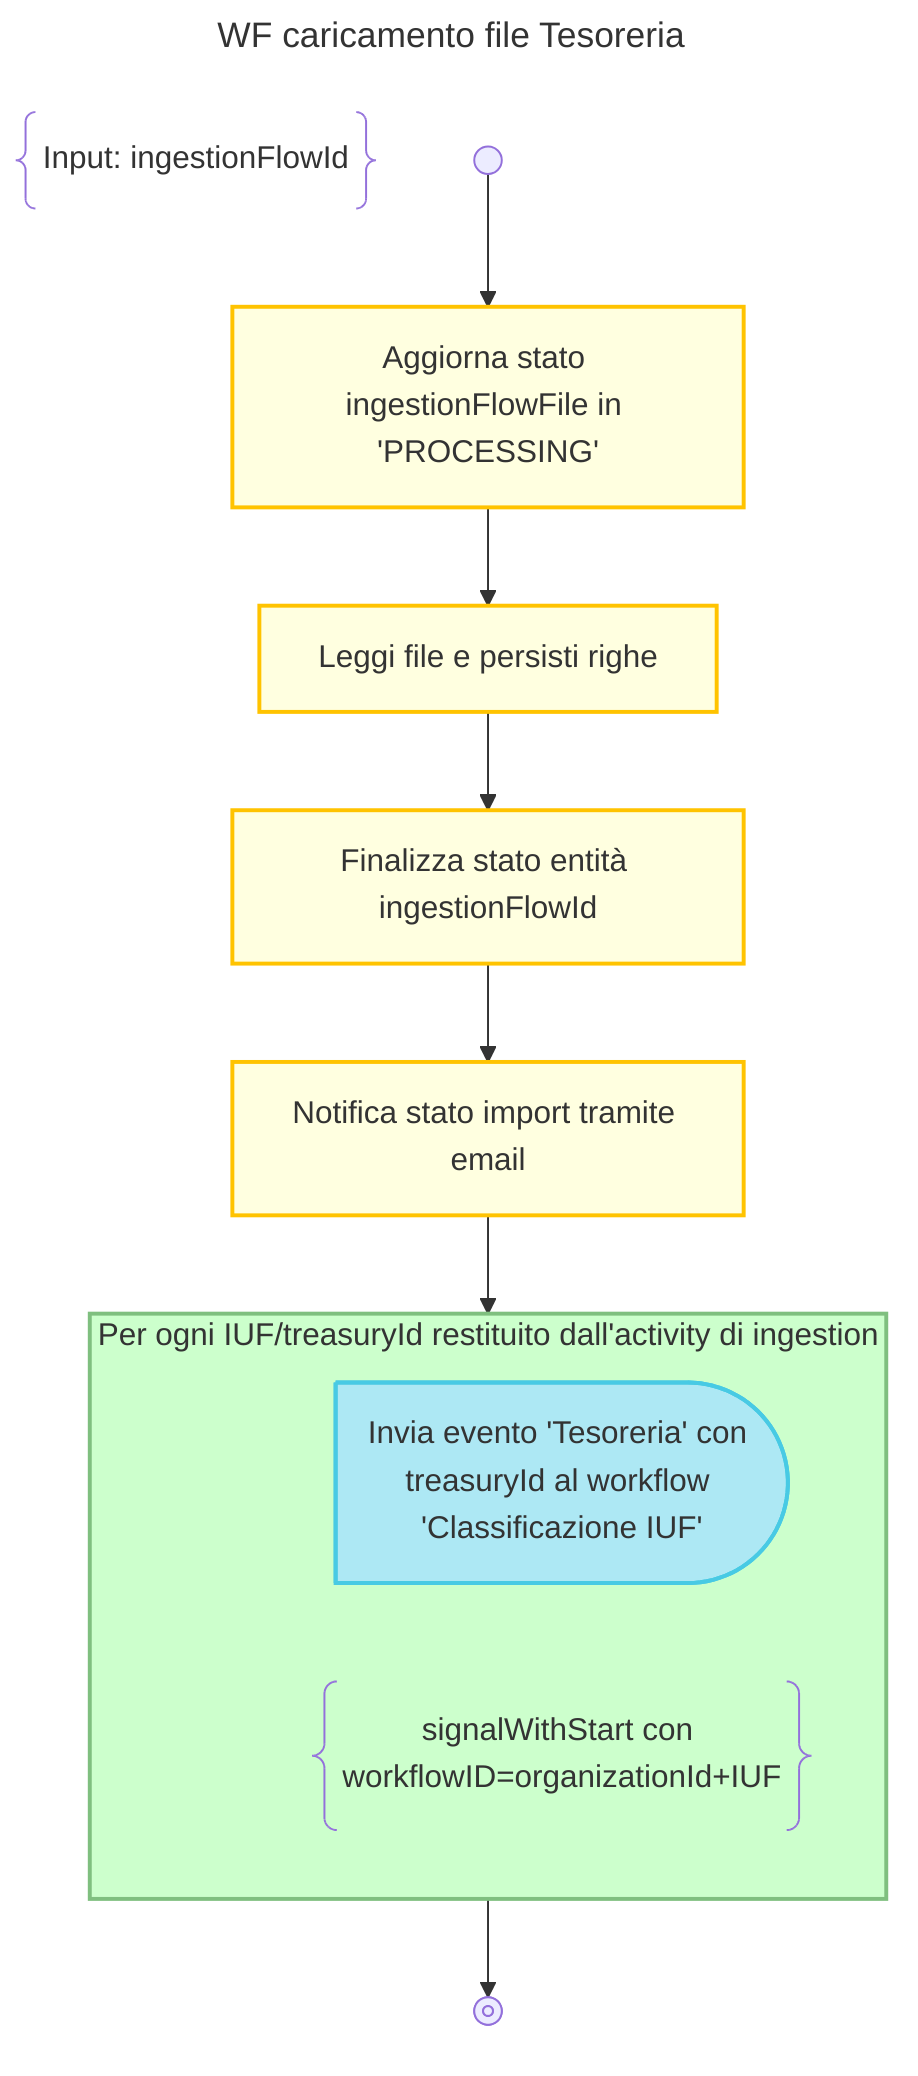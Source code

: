 ---
title: WF caricamento file Tesoreria
---
flowchart TD
    DESCRIPTION@{ shape: braces, label: "Input: ingestionFlowId" }
    START@{shape: start} -->
    UPDATE_STATUS_INELAB:::activity@{label: "Aggiorna stato ingestionFlowFile in 'PROCESSING'"} -->
    INGESTION:::activity@{label: "Leggi file e persisti righe"} -->
    UPDATE_STATUS_COMPLETE:::activity@{label: "Finalizza stato entità ingestionFlowId"} -->
    SEND_EMAIL:::activity@{label: "Notifica stato import tramite email"} -->

    LOOP

    subgraph LOOP["Per ogni IUF/treasuryId restituito dall'activity di ingestion"]

        %% dummy block added to have an empty line
        DUMMY:::disable-->SIGNAL
        linkStyle 5 display:none;

        SIGNAL:::send-signal@{shape: delay, label: "Invia evento 'Tesoreria' con treasuryId al workflow 'Classificazione IUF'"}
        NOTE@{ shape: braces, label: "signalWithStart con workflowID=organizationId+IUF" }
    end

    LOOP --> END@{shape: stop}
    class LOOP loop

    classDef disable display:none;
    classDef activity fill:#FFFFE0, stroke:#ffc300, stroke-width:2px;
    classDef loop fill:#CCFFCC, stroke:#7FBF7F, stroke-width:2px, padding-bottom: 5px;
    classDef send-signal fill:#ade8f4, stroke:#48cae4, stroke-width:2px